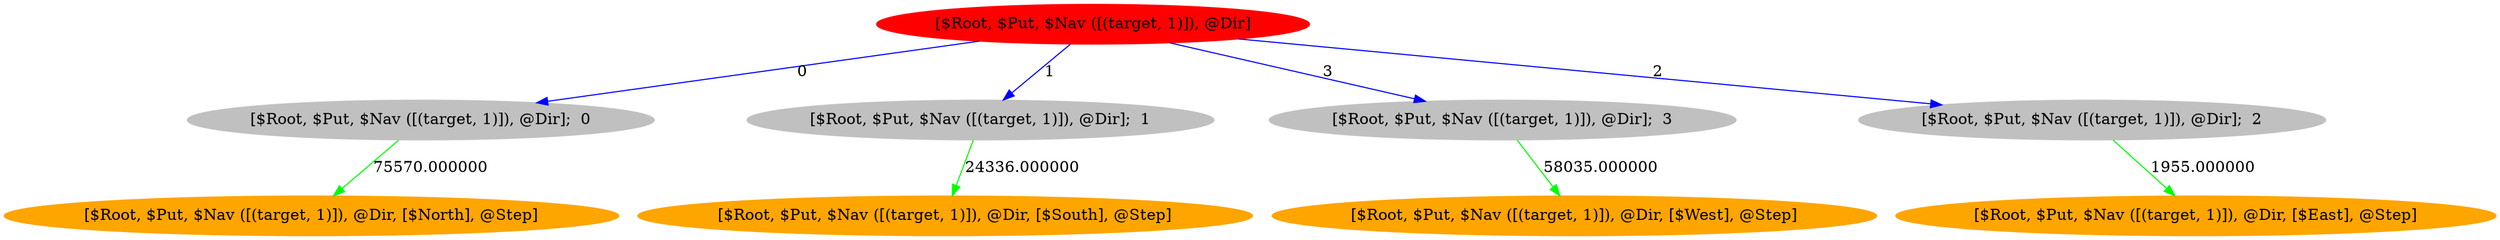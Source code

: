 Digraph "" {
ratio=fill
node [style=filled];
	1 [label="[$Root, $Put, $Nav ([(target, 1)]), @Dir]"][color="red"];
	2 [label="[$Root, $Put, $Nav ([(target, 1)]), @Dir];  0"][color="gray"];
	3 [label="[$Root, $Put, $Nav ([(target, 1)]), @Dir, [$North], @Step]"][color="orange"];
	4 [label="[$Root, $Put, $Nav ([(target, 1)]), @Dir];  1"][color="gray"];
	5 [label="[$Root, $Put, $Nav ([(target, 1)]), @Dir, [$South], @Step]"][color="orange"];
	6 [label="[$Root, $Put, $Nav ([(target, 1)]), @Dir];  3"][color="gray"];
	7 [label="[$Root, $Put, $Nav ([(target, 1)]), @Dir, [$West], @Step]"][color="orange"];
	8 [label="[$Root, $Put, $Nav ([(target, 1)]), @Dir];  2"][color="gray"];
	9 [label="[$Root, $Put, $Nav ([(target, 1)]), @Dir, [$East], @Step]"][color="orange"];
	1 -> 8 [color="blue"][label="2"];
	1 -> 6 [color="blue"][label="3"];
	1 -> 4 [color="blue"][label="1"];
	1 -> 2 [color="blue"][label="0"];
	2 -> 3 [color="green"][label="75570.000000"];
	4 -> 5 [color="green"][label="24336.000000"];
	6 -> 7 [color="green"][label="58035.000000"];
	8 -> 9 [color="green"][label="1955.000000"];
}

